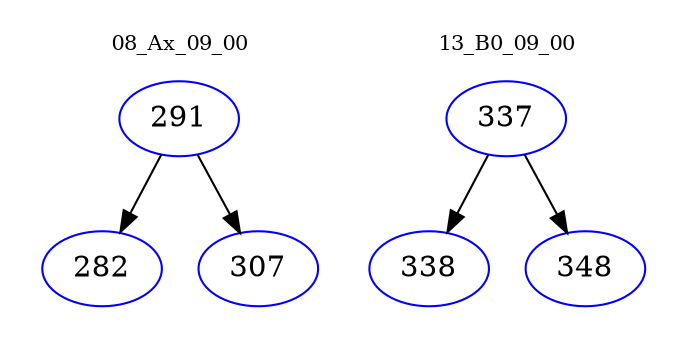 digraph{
subgraph cluster_0 {
color = white
label = "08_Ax_09_00";
fontsize=10;
T0_291 [label="291", color="blue"]
T0_291 -> T0_282 [color="black"]
T0_282 [label="282", color="blue"]
T0_291 -> T0_307 [color="black"]
T0_307 [label="307", color="blue"]
}
subgraph cluster_1 {
color = white
label = "13_B0_09_00";
fontsize=10;
T1_337 [label="337", color="blue"]
T1_337 -> T1_338 [color="black"]
T1_338 [label="338", color="blue"]
T1_337 -> T1_348 [color="black"]
T1_348 [label="348", color="blue"]
}
}
